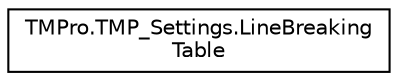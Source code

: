 digraph "Graphical Class Hierarchy"
{
 // LATEX_PDF_SIZE
  edge [fontname="Helvetica",fontsize="10",labelfontname="Helvetica",labelfontsize="10"];
  node [fontname="Helvetica",fontsize="10",shape=record];
  rankdir="LR";
  Node0 [label="TMPro.TMP_Settings.LineBreaking\lTable",height=0.2,width=0.4,color="black", fillcolor="white", style="filled",URL="$class_t_m_pro_1_1_t_m_p___settings_1_1_line_breaking_table.html",tooltip=" "];
}
